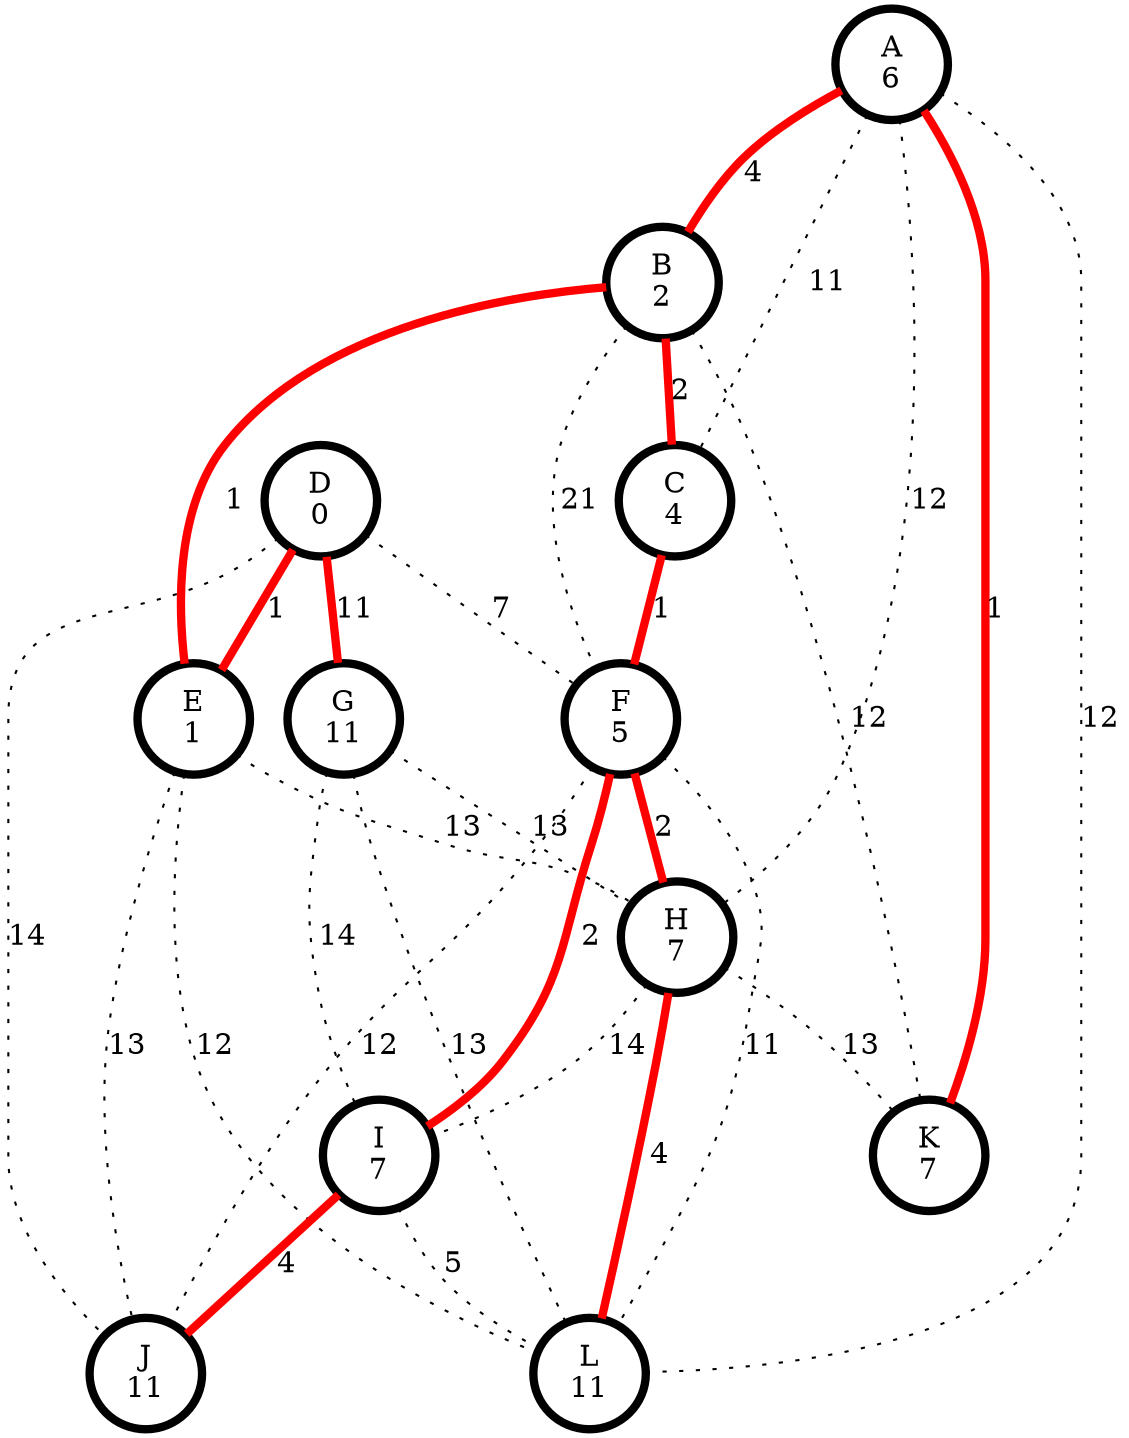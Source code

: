 graph {
  A [label="A\n6" penwidth=4];
  B [label="B\n2" penwidth=4];
  C [label="C\n4" penwidth=4];
  D [label="D\n0" penwidth=4];
  E [label="E\n1" penwidth=4];
  F [label="F\n5" penwidth=4];
  G [label="G\n11" penwidth=4];
  H [label="H\n7" penwidth=4];
  I [label="I\n7" penwidth=4];
  J [label="J\n11" penwidth=4];
  K [label="K\n7" penwidth=4];
  L [label="L\n11" penwidth=4];

  A -- C [label=11 style=dotted]
  A -- L [label=12 style=dotted]
  A -- K [label=1 penwidth=4 color=red]
  A -- B [label=4 penwidth=4 color=red]
  A -- H [label=12 style=dotted]
  B -- C [label=2 penwidth=4 color=red]
  B -- F [label=21 style=dotted]
  B -- K [label=12 style=dotted]
  B -- E [label=1 penwidth=4 color=red]
  C -- F [label=1 penwidth=4 color=red]
  D -- F [label=7 style=dotted]
  D -- G [label=11 penwidth=4 color=red]
  D -- J [label=14 style=dotted]
  D -- E [label=1 penwidth=4 color=red]
  E -- L [label=12 style=dotted]
  E -- H [label=13 style=dotted]
  E -- J [label=13 style=dotted]
  F -- L [label=11 style=dotted]
  F -- I [label=2 penwidth=4 color=red]
  F -- H [label=2 penwidth=4 color=red]
  F -- J [label=12 style=dotted]
  G -- L [label=13 style=dotted]
  G -- I [label=14 style=dotted]
  G -- H [label=13 style=dotted]
  H -- L [label=4 penwidth=4 color=red]
  H -- I [label=14 style=dotted]
  H -- K [label=13 style=dotted]
  I -- L [label=5 style=dotted]
  I -- J [label=4 penwidth=4 color=red]
}
